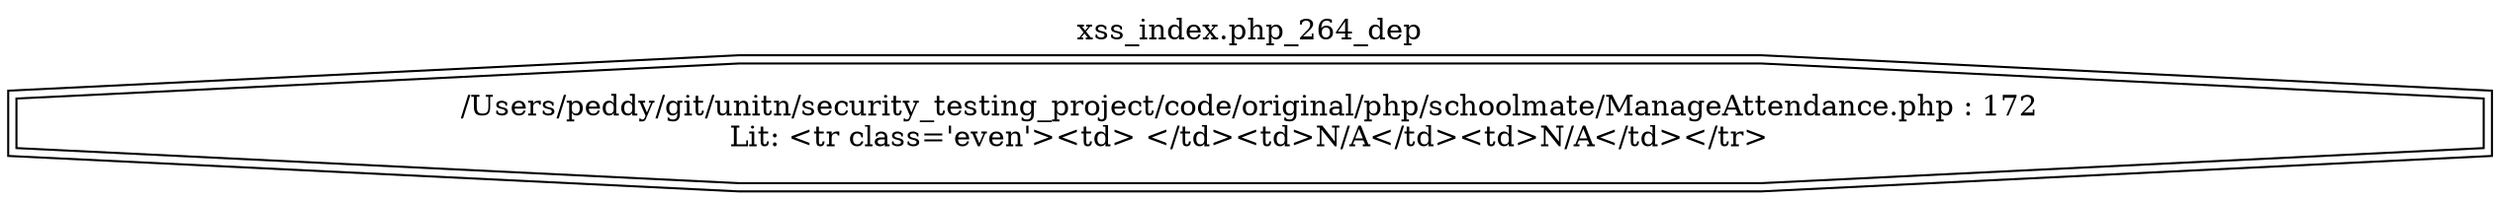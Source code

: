 digraph cfg {
  label="xss_index.php_264_dep";
  labelloc=t;
  n1 [shape=doubleoctagon, label="/Users/peddy/git/unitn/security_testing_project/code/original/php/schoolmate/ManageAttendance.php : 172\nLit: <tr class='even'><td>&nbsp;</td><td>N/A</td><td>N/A</td></tr>\n"];
}

